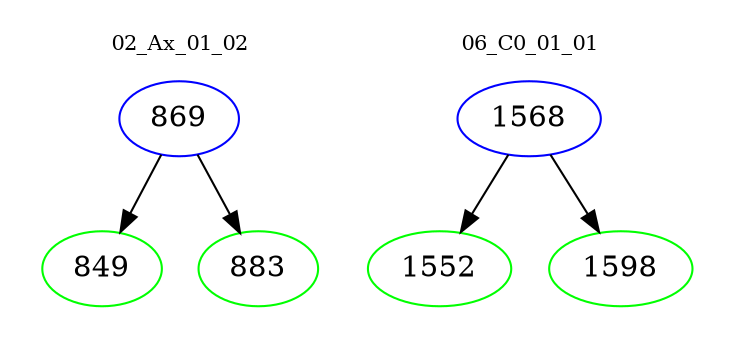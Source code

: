 digraph{
subgraph cluster_0 {
color = white
label = "02_Ax_01_02";
fontsize=10;
T0_869 [label="869", color="blue"]
T0_869 -> T0_849 [color="black"]
T0_849 [label="849", color="green"]
T0_869 -> T0_883 [color="black"]
T0_883 [label="883", color="green"]
}
subgraph cluster_1 {
color = white
label = "06_C0_01_01";
fontsize=10;
T1_1568 [label="1568", color="blue"]
T1_1568 -> T1_1552 [color="black"]
T1_1552 [label="1552", color="green"]
T1_1568 -> T1_1598 [color="black"]
T1_1598 [label="1598", color="green"]
}
}

